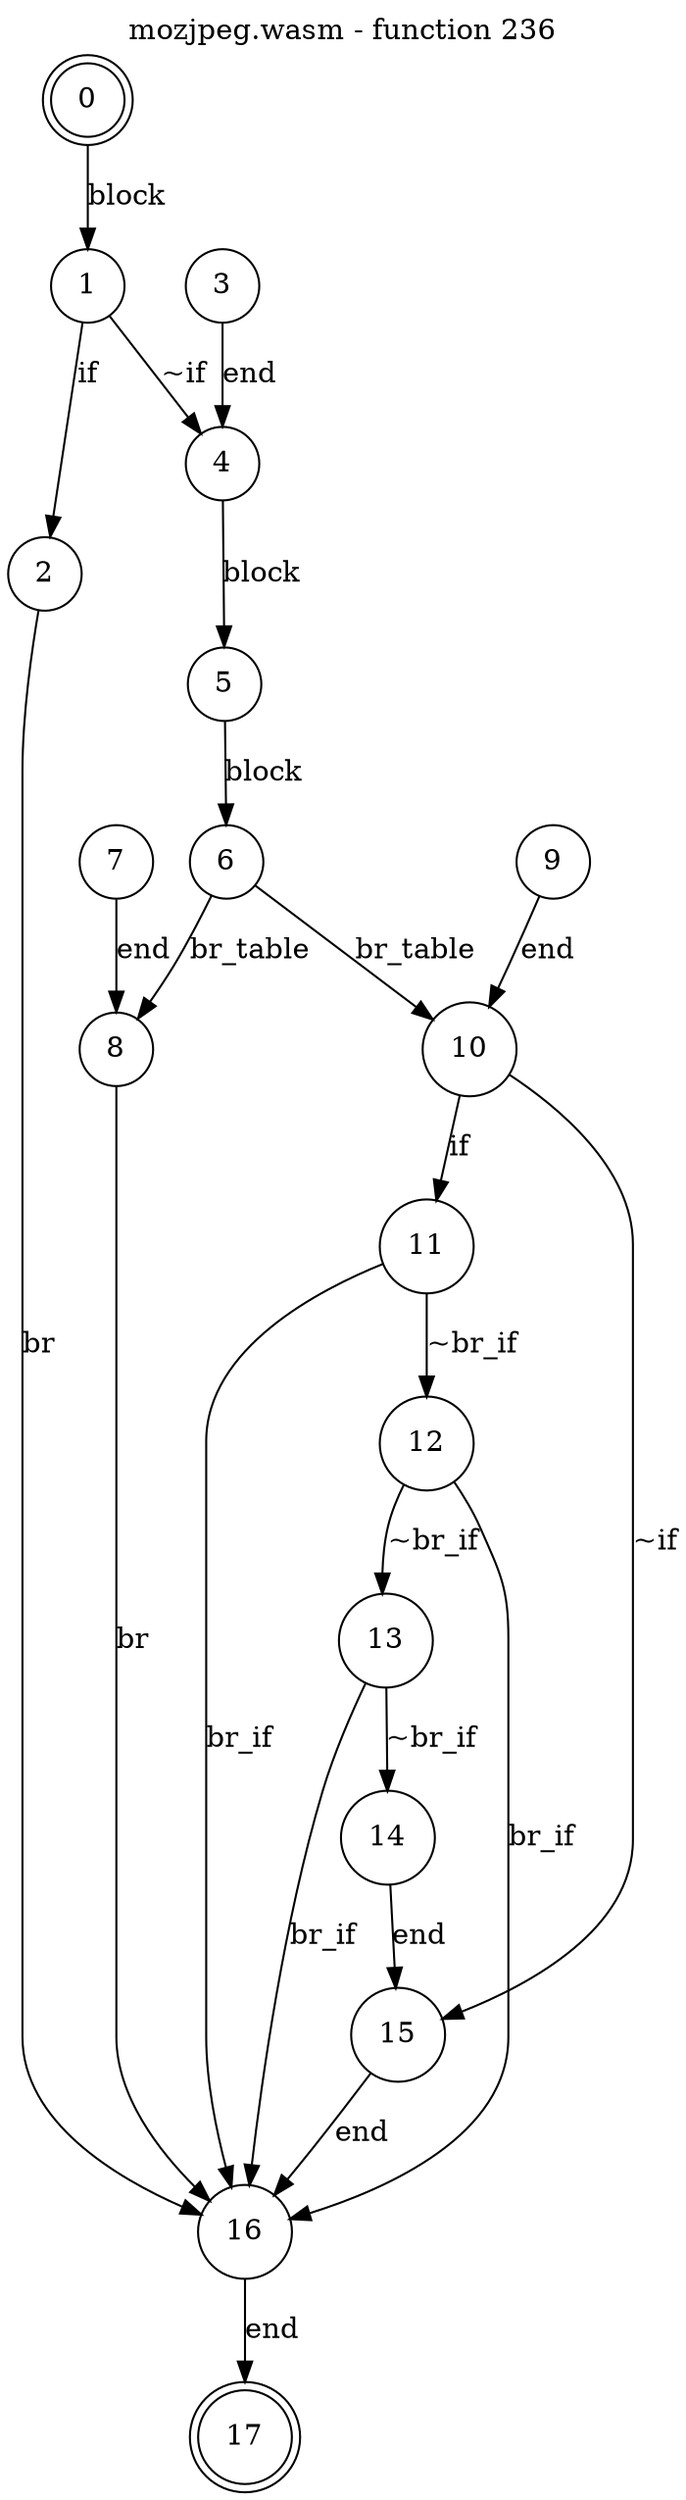 digraph finite_state_machine {
    label = "mozjpeg.wasm - function 236"
    labelloc =  t
    labelfontsize = 16
    labelfontcolor = black
    labelfontname = "Helvetica"
    node [shape = doublecircle]; 0 17;
    node [shape = circle];
    0 -> 1[label = "block"];
    1 -> 2[label = "if"];
    1 -> 4[label = "~if"];
    2 -> 16[label = "br"];
    3 -> 4[label = "end"];
    4 -> 5[label = "block"];
    5 -> 6[label = "block"];
    6 -> 10[label = "br_table"];
    6 -> 8[label = "br_table"];
    7 -> 8[label = "end"];
    8 -> 16[label = "br"];
    9 -> 10[label = "end"];
    10 -> 11[label = "if"];
    10 -> 15[label = "~if"];
    11 -> 12[label = "~br_if"];
    11 -> 16[label = "br_if"];
    12 -> 13[label = "~br_if"];
    12 -> 16[label = "br_if"];
    13 -> 14[label = "~br_if"];
    13 -> 16[label = "br_if"];
    14 -> 15[label = "end"];
    15 -> 16[label = "end"];
    16 -> 17[label = "end"];
}
